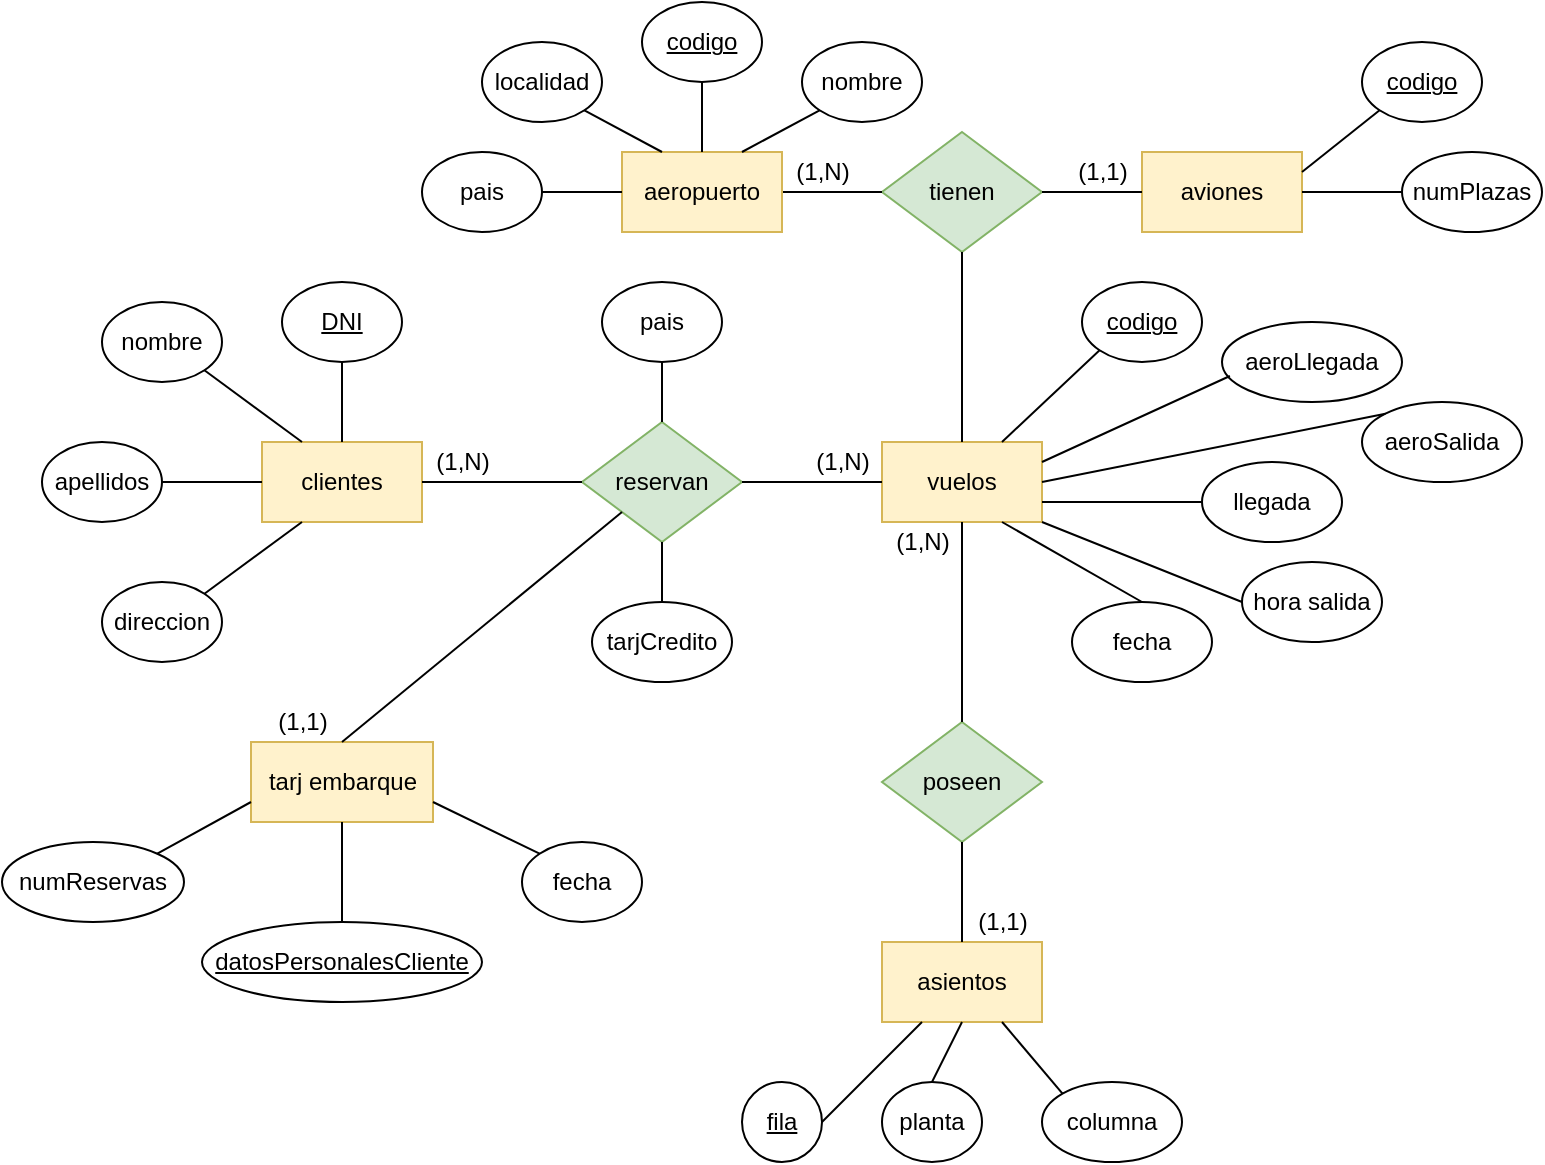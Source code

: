 <mxfile version="16.5.2" type="device"><diagram id="7TrLmr3nG__e6iu4f8vK" name="Page-1"><mxGraphModel dx="1422" dy="762" grid="1" gridSize="10" guides="1" tooltips="1" connect="1" arrows="1" fold="1" page="1" pageScale="1" pageWidth="827" pageHeight="1169" math="0" shadow="0"><root><mxCell id="0"/><mxCell id="1" parent="0"/><mxCell id="1jh8CpYGZ6ceSHBcOC_0-1" value="clientes" style="rounded=0;whiteSpace=wrap;html=1;fillColor=#fff2cc;strokeColor=#d6b656;" vertex="1" parent="1"><mxGeometry x="160" y="240" width="80" height="40" as="geometry"/></mxCell><mxCell id="1jh8CpYGZ6ceSHBcOC_0-2" value="tienen" style="rhombus;whiteSpace=wrap;html=1;fillColor=#d5e8d4;strokeColor=#82b366;" vertex="1" parent="1"><mxGeometry x="470" y="85" width="80" height="60" as="geometry"/></mxCell><mxCell id="1jh8CpYGZ6ceSHBcOC_0-3" value="" style="endArrow=none;html=1;rounded=0;entryX=1;entryY=0.5;entryDx=0;entryDy=0;exitX=0;exitY=0.5;exitDx=0;exitDy=0;" edge="1" parent="1" source="1jh8CpYGZ6ceSHBcOC_0-2" target="1jh8CpYGZ6ceSHBcOC_0-8"><mxGeometry width="50" height="50" relative="1" as="geometry"><mxPoint x="470" y="115" as="sourcePoint"/><mxPoint x="780" y="305" as="targetPoint"/></mxGeometry></mxCell><mxCell id="1jh8CpYGZ6ceSHBcOC_0-4" value="(1,N)" style="text;html=1;align=center;verticalAlign=middle;resizable=0;points=[];autosize=1;strokeColor=none;fillColor=none;" vertex="1" parent="1"><mxGeometry x="420" y="95" width="40" height="20" as="geometry"/></mxCell><mxCell id="1jh8CpYGZ6ceSHBcOC_0-5" value="numReservas" style="ellipse;whiteSpace=wrap;html=1;" vertex="1" parent="1"><mxGeometry x="30" y="440" width="91" height="40" as="geometry"/></mxCell><mxCell id="1jh8CpYGZ6ceSHBcOC_0-6" value="tarj embarque" style="rounded=0;whiteSpace=wrap;html=1;fillColor=#fff2cc;strokeColor=#d6b656;" vertex="1" parent="1"><mxGeometry x="154.5" y="390" width="91" height="40" as="geometry"/></mxCell><mxCell id="1jh8CpYGZ6ceSHBcOC_0-7" value="vuelos" style="rounded=0;whiteSpace=wrap;html=1;fillColor=#fff2cc;strokeColor=#d6b656;" vertex="1" parent="1"><mxGeometry x="470" y="240" width="80" height="40" as="geometry"/></mxCell><mxCell id="1jh8CpYGZ6ceSHBcOC_0-8" value="aeropuerto" style="rounded=0;whiteSpace=wrap;html=1;fillColor=#fff2cc;strokeColor=#d6b656;" vertex="1" parent="1"><mxGeometry x="340" y="95" width="80" height="40" as="geometry"/></mxCell><mxCell id="1jh8CpYGZ6ceSHBcOC_0-9" value="aviones" style="rounded=0;whiteSpace=wrap;html=1;fillColor=#fff2cc;strokeColor=#d6b656;" vertex="1" parent="1"><mxGeometry x="600" y="95" width="80" height="40" as="geometry"/></mxCell><mxCell id="1jh8CpYGZ6ceSHBcOC_0-10" value="asientos" style="rounded=0;whiteSpace=wrap;html=1;fillColor=#fff2cc;strokeColor=#d6b656;" vertex="1" parent="1"><mxGeometry x="470" y="490" width="80" height="40" as="geometry"/></mxCell><mxCell id="1jh8CpYGZ6ceSHBcOC_0-11" value="&lt;u&gt;datosPersonalesCliente&lt;/u&gt;" style="ellipse;whiteSpace=wrap;html=1;" vertex="1" parent="1"><mxGeometry x="130" y="480" width="140" height="40" as="geometry"/></mxCell><mxCell id="1jh8CpYGZ6ceSHBcOC_0-12" value="&lt;u&gt;fila&lt;/u&gt;" style="ellipse;whiteSpace=wrap;html=1;" vertex="1" parent="1"><mxGeometry x="400" y="560" width="40" height="40" as="geometry"/></mxCell><mxCell id="1jh8CpYGZ6ceSHBcOC_0-13" value="&lt;u&gt;codigo&lt;/u&gt;" style="ellipse;whiteSpace=wrap;html=1;" vertex="1" parent="1"><mxGeometry x="350" y="20" width="60" height="40" as="geometry"/></mxCell><mxCell id="1jh8CpYGZ6ceSHBcOC_0-16" value="columna" style="ellipse;whiteSpace=wrap;html=1;" vertex="1" parent="1"><mxGeometry x="550" y="560" width="70" height="40" as="geometry"/></mxCell><mxCell id="1jh8CpYGZ6ceSHBcOC_0-18" value="pais" style="ellipse;whiteSpace=wrap;html=1;" vertex="1" parent="1"><mxGeometry x="240" y="95" width="60" height="40" as="geometry"/></mxCell><mxCell id="1jh8CpYGZ6ceSHBcOC_0-20" value="localidad" style="ellipse;whiteSpace=wrap;html=1;" vertex="1" parent="1"><mxGeometry x="270" y="40" width="60" height="40" as="geometry"/></mxCell><mxCell id="1jh8CpYGZ6ceSHBcOC_0-21" value="nombre" style="ellipse;whiteSpace=wrap;html=1;" vertex="1" parent="1"><mxGeometry x="430" y="40" width="60" height="40" as="geometry"/></mxCell><mxCell id="1jh8CpYGZ6ceSHBcOC_0-23" value="&lt;u&gt;codigo&lt;/u&gt;" style="ellipse;whiteSpace=wrap;html=1;" vertex="1" parent="1"><mxGeometry x="710" y="40" width="60" height="40" as="geometry"/></mxCell><mxCell id="1jh8CpYGZ6ceSHBcOC_0-24" value="numPlazas" style="ellipse;whiteSpace=wrap;html=1;" vertex="1" parent="1"><mxGeometry x="730" y="95" width="70" height="40" as="geometry"/></mxCell><mxCell id="1jh8CpYGZ6ceSHBcOC_0-25" value="" style="endArrow=none;html=1;rounded=0;entryX=1;entryY=0.5;entryDx=0;entryDy=0;exitX=0;exitY=0.5;exitDx=0;exitDy=0;" edge="1" parent="1" source="1jh8CpYGZ6ceSHBcOC_0-24" target="1jh8CpYGZ6ceSHBcOC_0-9"><mxGeometry width="50" height="50" relative="1" as="geometry"><mxPoint x="610" y="125" as="sourcePoint"/><mxPoint x="710" y="125" as="targetPoint"/></mxGeometry></mxCell><mxCell id="1jh8CpYGZ6ceSHBcOC_0-26" value="" style="endArrow=none;html=1;rounded=0;entryX=0;entryY=1;entryDx=0;entryDy=0;exitX=1;exitY=0.25;exitDx=0;exitDy=0;" edge="1" parent="1" source="1jh8CpYGZ6ceSHBcOC_0-9" target="1jh8CpYGZ6ceSHBcOC_0-23"><mxGeometry width="50" height="50" relative="1" as="geometry"><mxPoint x="620" y="135" as="sourcePoint"/><mxPoint x="720" y="135" as="targetPoint"/></mxGeometry></mxCell><mxCell id="1jh8CpYGZ6ceSHBcOC_0-27" value="" style="endArrow=none;html=1;rounded=0;exitX=1;exitY=0.5;exitDx=0;exitDy=0;entryX=0;entryY=0.5;entryDx=0;entryDy=0;" edge="1" parent="1" source="1jh8CpYGZ6ceSHBcOC_0-2" target="1jh8CpYGZ6ceSHBcOC_0-9"><mxGeometry width="50" height="50" relative="1" as="geometry"><mxPoint x="514" y="160" as="sourcePoint"/><mxPoint x="564" y="160" as="targetPoint"/></mxGeometry></mxCell><mxCell id="1jh8CpYGZ6ceSHBcOC_0-30" value="" style="endArrow=none;html=1;rounded=0;entryX=0.75;entryY=0;entryDx=0;entryDy=0;exitX=0;exitY=1;exitDx=0;exitDy=0;" edge="1" parent="1" source="1jh8CpYGZ6ceSHBcOC_0-21" target="1jh8CpYGZ6ceSHBcOC_0-8"><mxGeometry width="50" height="50" relative="1" as="geometry"><mxPoint x="690" y="115" as="sourcePoint"/><mxPoint x="728.787" y="84.142" as="targetPoint"/></mxGeometry></mxCell><mxCell id="1jh8CpYGZ6ceSHBcOC_0-32" value="" style="endArrow=none;html=1;rounded=0;entryX=0.5;entryY=1;entryDx=0;entryDy=0;exitX=0.5;exitY=0;exitDx=0;exitDy=0;" edge="1" parent="1" source="1jh8CpYGZ6ceSHBcOC_0-8" target="1jh8CpYGZ6ceSHBcOC_0-13"><mxGeometry width="50" height="50" relative="1" as="geometry"><mxPoint x="700" y="125" as="sourcePoint"/><mxPoint x="738.787" y="94.142" as="targetPoint"/></mxGeometry></mxCell><mxCell id="1jh8CpYGZ6ceSHBcOC_0-33" value="" style="endArrow=none;html=1;rounded=0;entryX=1;entryY=1;entryDx=0;entryDy=0;exitX=0.25;exitY=0;exitDx=0;exitDy=0;" edge="1" parent="1" source="1jh8CpYGZ6ceSHBcOC_0-8" target="1jh8CpYGZ6ceSHBcOC_0-20"><mxGeometry width="50" height="50" relative="1" as="geometry"><mxPoint x="710" y="135" as="sourcePoint"/><mxPoint x="748.787" y="104.142" as="targetPoint"/></mxGeometry></mxCell><mxCell id="1jh8CpYGZ6ceSHBcOC_0-34" value="" style="endArrow=none;html=1;rounded=0;entryX=0;entryY=0.5;entryDx=0;entryDy=0;exitX=1;exitY=0.5;exitDx=0;exitDy=0;" edge="1" parent="1" source="1jh8CpYGZ6ceSHBcOC_0-18" target="1jh8CpYGZ6ceSHBcOC_0-8"><mxGeometry width="50" height="50" relative="1" as="geometry"><mxPoint x="720" y="145" as="sourcePoint"/><mxPoint x="758.787" y="114.142" as="targetPoint"/></mxGeometry></mxCell><mxCell id="1jh8CpYGZ6ceSHBcOC_0-35" value="(1,1)" style="text;html=1;align=center;verticalAlign=middle;resizable=0;points=[];autosize=1;strokeColor=none;fillColor=none;" vertex="1" parent="1"><mxGeometry x="560" y="95" width="40" height="20" as="geometry"/></mxCell><mxCell id="1jh8CpYGZ6ceSHBcOC_0-36" value="&lt;u&gt;codigo&lt;/u&gt;" style="ellipse;whiteSpace=wrap;html=1;" vertex="1" parent="1"><mxGeometry x="570" y="160" width="60" height="40" as="geometry"/></mxCell><mxCell id="1jh8CpYGZ6ceSHBcOC_0-37" value="llegada" style="ellipse;whiteSpace=wrap;html=1;" vertex="1" parent="1"><mxGeometry x="630" y="250" width="70" height="40" as="geometry"/></mxCell><mxCell id="1jh8CpYGZ6ceSHBcOC_0-38" value="aeroSalida" style="ellipse;whiteSpace=wrap;html=1;" vertex="1" parent="1"><mxGeometry x="710" y="220" width="80" height="40" as="geometry"/></mxCell><mxCell id="1jh8CpYGZ6ceSHBcOC_0-39" value="hora salida" style="ellipse;whiteSpace=wrap;html=1;" vertex="1" parent="1"><mxGeometry x="650" y="300" width="70" height="40" as="geometry"/></mxCell><mxCell id="1jh8CpYGZ6ceSHBcOC_0-40" value="aeroLlegada" style="ellipse;whiteSpace=wrap;html=1;" vertex="1" parent="1"><mxGeometry x="640" y="180" width="90" height="40" as="geometry"/></mxCell><mxCell id="1jh8CpYGZ6ceSHBcOC_0-41" value="fecha" style="ellipse;whiteSpace=wrap;html=1;" vertex="1" parent="1"><mxGeometry x="565" y="320" width="70" height="40" as="geometry"/></mxCell><mxCell id="1jh8CpYGZ6ceSHBcOC_0-42" value="" style="endArrow=none;html=1;rounded=0;entryX=0.75;entryY=0;entryDx=0;entryDy=0;exitX=0;exitY=1;exitDx=0;exitDy=0;" edge="1" parent="1" source="1jh8CpYGZ6ceSHBcOC_0-36" target="1jh8CpYGZ6ceSHBcOC_0-7"><mxGeometry width="50" height="50" relative="1" as="geometry"><mxPoint x="740" y="125" as="sourcePoint"/><mxPoint x="690" y="125" as="targetPoint"/></mxGeometry></mxCell><mxCell id="1jh8CpYGZ6ceSHBcOC_0-43" value="" style="endArrow=none;html=1;rounded=0;entryX=1;entryY=0.25;entryDx=0;entryDy=0;exitX=0.044;exitY=0.675;exitDx=0;exitDy=0;exitPerimeter=0;" edge="1" parent="1" source="1jh8CpYGZ6ceSHBcOC_0-40" target="1jh8CpYGZ6ceSHBcOC_0-7"><mxGeometry width="50" height="50" relative="1" as="geometry"><mxPoint x="750" y="135" as="sourcePoint"/><mxPoint x="700" y="135" as="targetPoint"/></mxGeometry></mxCell><mxCell id="1jh8CpYGZ6ceSHBcOC_0-44" value="" style="endArrow=none;html=1;rounded=0;entryX=1;entryY=0.5;entryDx=0;entryDy=0;exitX=0;exitY=0;exitDx=0;exitDy=0;" edge="1" parent="1" source="1jh8CpYGZ6ceSHBcOC_0-38" target="1jh8CpYGZ6ceSHBcOC_0-7"><mxGeometry width="50" height="50" relative="1" as="geometry"><mxPoint x="760" y="145" as="sourcePoint"/><mxPoint x="710" y="145" as="targetPoint"/></mxGeometry></mxCell><mxCell id="1jh8CpYGZ6ceSHBcOC_0-45" value="" style="endArrow=none;html=1;rounded=0;entryX=1;entryY=0.75;entryDx=0;entryDy=0;exitX=0;exitY=0.5;exitDx=0;exitDy=0;" edge="1" parent="1" source="1jh8CpYGZ6ceSHBcOC_0-37" target="1jh8CpYGZ6ceSHBcOC_0-7"><mxGeometry width="50" height="50" relative="1" as="geometry"><mxPoint x="770" y="155" as="sourcePoint"/><mxPoint x="720" y="155" as="targetPoint"/></mxGeometry></mxCell><mxCell id="1jh8CpYGZ6ceSHBcOC_0-46" value="" style="endArrow=none;html=1;rounded=0;entryX=1;entryY=1;entryDx=0;entryDy=0;exitX=0;exitY=0.5;exitDx=0;exitDy=0;" edge="1" parent="1" source="1jh8CpYGZ6ceSHBcOC_0-39" target="1jh8CpYGZ6ceSHBcOC_0-7"><mxGeometry width="50" height="50" relative="1" as="geometry"><mxPoint x="780" y="165" as="sourcePoint"/><mxPoint x="730" y="165" as="targetPoint"/></mxGeometry></mxCell><mxCell id="1jh8CpYGZ6ceSHBcOC_0-47" value="" style="endArrow=none;html=1;rounded=0;exitX=0.5;exitY=0;exitDx=0;exitDy=0;entryX=0.75;entryY=1;entryDx=0;entryDy=0;" edge="1" parent="1" source="1jh8CpYGZ6ceSHBcOC_0-41" target="1jh8CpYGZ6ceSHBcOC_0-7"><mxGeometry width="50" height="50" relative="1" as="geometry"><mxPoint x="790" y="175" as="sourcePoint"/><mxPoint x="510" y="280" as="targetPoint"/></mxGeometry></mxCell><mxCell id="1jh8CpYGZ6ceSHBcOC_0-48" value="" style="endArrow=none;html=1;rounded=0;entryX=0.5;entryY=1;entryDx=0;entryDy=0;exitX=0.5;exitY=0;exitDx=0;exitDy=0;" edge="1" parent="1" source="1jh8CpYGZ6ceSHBcOC_0-7" target="1jh8CpYGZ6ceSHBcOC_0-2"><mxGeometry width="50" height="50" relative="1" as="geometry"><mxPoint x="800" y="185" as="sourcePoint"/><mxPoint x="750" y="185" as="targetPoint"/></mxGeometry></mxCell><mxCell id="1jh8CpYGZ6ceSHBcOC_0-49" value="poseen" style="rhombus;whiteSpace=wrap;html=1;fillColor=#d5e8d4;strokeColor=#82b366;" vertex="1" parent="1"><mxGeometry x="470" y="380" width="80" height="60" as="geometry"/></mxCell><mxCell id="1jh8CpYGZ6ceSHBcOC_0-50" value="" style="endArrow=none;html=1;rounded=0;entryX=0.5;entryY=1;entryDx=0;entryDy=0;exitX=0.5;exitY=0;exitDx=0;exitDy=0;" edge="1" parent="1" source="1jh8CpYGZ6ceSHBcOC_0-49" target="1jh8CpYGZ6ceSHBcOC_0-7"><mxGeometry width="50" height="50" relative="1" as="geometry"><mxPoint x="740" y="125" as="sourcePoint"/><mxPoint x="690" y="125" as="targetPoint"/></mxGeometry></mxCell><mxCell id="1jh8CpYGZ6ceSHBcOC_0-51" value="" style="endArrow=none;html=1;rounded=0;entryX=0.5;entryY=1;entryDx=0;entryDy=0;exitX=0.5;exitY=0;exitDx=0;exitDy=0;" edge="1" parent="1" source="1jh8CpYGZ6ceSHBcOC_0-10" target="1jh8CpYGZ6ceSHBcOC_0-49"><mxGeometry width="50" height="50" relative="1" as="geometry"><mxPoint x="750" y="135" as="sourcePoint"/><mxPoint x="700" y="135" as="targetPoint"/></mxGeometry></mxCell><mxCell id="1jh8CpYGZ6ceSHBcOC_0-52" value="planta" style="ellipse;whiteSpace=wrap;html=1;" vertex="1" parent="1"><mxGeometry x="470" y="560" width="50" height="40" as="geometry"/></mxCell><mxCell id="1jh8CpYGZ6ceSHBcOC_0-53" value="" style="endArrow=none;html=1;rounded=0;exitX=1;exitY=0.5;exitDx=0;exitDy=0;entryX=0.25;entryY=1;entryDx=0;entryDy=0;" edge="1" parent="1" source="1jh8CpYGZ6ceSHBcOC_0-12" target="1jh8CpYGZ6ceSHBcOC_0-10"><mxGeometry width="50" height="50" relative="1" as="geometry"><mxPoint x="610" y="330" as="sourcePoint"/><mxPoint x="540" y="290" as="targetPoint"/></mxGeometry></mxCell><mxCell id="1jh8CpYGZ6ceSHBcOC_0-54" value="" style="endArrow=none;html=1;rounded=0;exitX=0.5;exitY=0;exitDx=0;exitDy=0;entryX=0.5;entryY=1;entryDx=0;entryDy=0;" edge="1" parent="1" source="1jh8CpYGZ6ceSHBcOC_0-52" target="1jh8CpYGZ6ceSHBcOC_0-10"><mxGeometry width="50" height="50" relative="1" as="geometry"><mxPoint x="620" y="340" as="sourcePoint"/><mxPoint x="550" y="300" as="targetPoint"/></mxGeometry></mxCell><mxCell id="1jh8CpYGZ6ceSHBcOC_0-55" value="" style="endArrow=none;html=1;rounded=0;exitX=0;exitY=0;exitDx=0;exitDy=0;entryX=0.75;entryY=1;entryDx=0;entryDy=0;" edge="1" parent="1" source="1jh8CpYGZ6ceSHBcOC_0-16" target="1jh8CpYGZ6ceSHBcOC_0-10"><mxGeometry width="50" height="50" relative="1" as="geometry"><mxPoint x="630" y="350" as="sourcePoint"/><mxPoint x="560" y="310" as="targetPoint"/></mxGeometry></mxCell><mxCell id="1jh8CpYGZ6ceSHBcOC_0-56" value="(1,1)" style="text;html=1;align=center;verticalAlign=middle;resizable=0;points=[];autosize=1;strokeColor=none;fillColor=none;" vertex="1" parent="1"><mxGeometry x="510" y="470" width="40" height="20" as="geometry"/></mxCell><mxCell id="1jh8CpYGZ6ceSHBcOC_0-57" value="(1,N)" style="text;html=1;align=center;verticalAlign=middle;resizable=0;points=[];autosize=1;strokeColor=none;fillColor=none;" vertex="1" parent="1"><mxGeometry x="470" y="280" width="40" height="20" as="geometry"/></mxCell><mxCell id="1jh8CpYGZ6ceSHBcOC_0-58" value="reservan" style="rhombus;whiteSpace=wrap;html=1;fillColor=#d5e8d4;strokeColor=#82b366;" vertex="1" parent="1"><mxGeometry x="320" y="230" width="80" height="60" as="geometry"/></mxCell><mxCell id="1jh8CpYGZ6ceSHBcOC_0-59" value="pais" style="ellipse;whiteSpace=wrap;html=1;" vertex="1" parent="1"><mxGeometry x="330" y="160" width="60" height="40" as="geometry"/></mxCell><mxCell id="1jh8CpYGZ6ceSHBcOC_0-60" value="" style="endArrow=none;html=1;rounded=0;exitX=0.5;exitY=1;exitDx=0;exitDy=0;entryX=0.5;entryY=0;entryDx=0;entryDy=0;" edge="1" parent="1" source="1jh8CpYGZ6ceSHBcOC_0-59" target="1jh8CpYGZ6ceSHBcOC_0-58"><mxGeometry width="50" height="50" relative="1" as="geometry"><mxPoint x="690" y="115" as="sourcePoint"/><mxPoint x="420" y="220" as="targetPoint"/></mxGeometry></mxCell><mxCell id="1jh8CpYGZ6ceSHBcOC_0-61" value="tarjCredito" style="ellipse;whiteSpace=wrap;html=1;" vertex="1" parent="1"><mxGeometry x="325" y="320" width="70" height="40" as="geometry"/></mxCell><mxCell id="1jh8CpYGZ6ceSHBcOC_0-62" value="" style="endArrow=none;html=1;rounded=0;exitX=0.5;exitY=0;exitDx=0;exitDy=0;entryX=0.5;entryY=1;entryDx=0;entryDy=0;" edge="1" parent="1" source="1jh8CpYGZ6ceSHBcOC_0-61" target="1jh8CpYGZ6ceSHBcOC_0-58"><mxGeometry width="50" height="50" relative="1" as="geometry"><mxPoint x="370" y="210" as="sourcePoint"/><mxPoint x="370" y="240" as="targetPoint"/></mxGeometry></mxCell><mxCell id="1jh8CpYGZ6ceSHBcOC_0-63" value="" style="endArrow=none;html=1;rounded=0;exitX=0;exitY=0.5;exitDx=0;exitDy=0;entryX=1;entryY=0.5;entryDx=0;entryDy=0;" edge="1" parent="1" source="1jh8CpYGZ6ceSHBcOC_0-7" target="1jh8CpYGZ6ceSHBcOC_0-58"><mxGeometry width="50" height="50" relative="1" as="geometry"><mxPoint x="380" y="220" as="sourcePoint"/><mxPoint x="380" y="250" as="targetPoint"/></mxGeometry></mxCell><mxCell id="1jh8CpYGZ6ceSHBcOC_0-64" value="" style="endArrow=none;html=1;rounded=0;exitX=0;exitY=0.5;exitDx=0;exitDy=0;entryX=1;entryY=0.5;entryDx=0;entryDy=0;" edge="1" parent="1" source="1jh8CpYGZ6ceSHBcOC_0-58" target="1jh8CpYGZ6ceSHBcOC_0-1"><mxGeometry width="50" height="50" relative="1" as="geometry"><mxPoint x="480" y="270" as="sourcePoint"/><mxPoint x="410" y="270" as="targetPoint"/></mxGeometry></mxCell><mxCell id="1jh8CpYGZ6ceSHBcOC_0-65" value="(1,N)" style="text;html=1;align=center;verticalAlign=middle;resizable=0;points=[];autosize=1;strokeColor=none;fillColor=none;" vertex="1" parent="1"><mxGeometry x="430" y="240" width="40" height="20" as="geometry"/></mxCell><mxCell id="1jh8CpYGZ6ceSHBcOC_0-67" value="(1,N)" style="text;html=1;align=center;verticalAlign=middle;resizable=0;points=[];autosize=1;strokeColor=none;fillColor=none;" vertex="1" parent="1"><mxGeometry x="240" y="240" width="40" height="20" as="geometry"/></mxCell><mxCell id="1jh8CpYGZ6ceSHBcOC_0-68" value="&lt;u&gt;DNI&lt;/u&gt;" style="ellipse;whiteSpace=wrap;html=1;" vertex="1" parent="1"><mxGeometry x="170" y="160" width="60" height="40" as="geometry"/></mxCell><mxCell id="1jh8CpYGZ6ceSHBcOC_0-69" value="nombre" style="ellipse;whiteSpace=wrap;html=1;" vertex="1" parent="1"><mxGeometry x="80" y="170" width="60" height="40" as="geometry"/></mxCell><mxCell id="1jh8CpYGZ6ceSHBcOC_0-70" value="apellidos" style="ellipse;whiteSpace=wrap;html=1;" vertex="1" parent="1"><mxGeometry x="50" y="240" width="60" height="40" as="geometry"/></mxCell><mxCell id="1jh8CpYGZ6ceSHBcOC_0-71" value="direccion" style="ellipse;whiteSpace=wrap;html=1;" vertex="1" parent="1"><mxGeometry x="80" y="310" width="60" height="40" as="geometry"/></mxCell><mxCell id="1jh8CpYGZ6ceSHBcOC_0-72" value="fecha" style="ellipse;whiteSpace=wrap;html=1;" vertex="1" parent="1"><mxGeometry x="290" y="440" width="60" height="40" as="geometry"/></mxCell><mxCell id="1jh8CpYGZ6ceSHBcOC_0-73" value="" style="endArrow=none;html=1;rounded=0;entryX=1;entryY=0.75;entryDx=0;entryDy=0;exitX=0;exitY=0;exitDx=0;exitDy=0;" edge="1" parent="1" source="1jh8CpYGZ6ceSHBcOC_0-72" target="1jh8CpYGZ6ceSHBcOC_0-6"><mxGeometry width="50" height="50" relative="1" as="geometry"><mxPoint x="520" y="390" as="sourcePoint"/><mxPoint x="520" y="290" as="targetPoint"/></mxGeometry></mxCell><mxCell id="1jh8CpYGZ6ceSHBcOC_0-74" value="" style="endArrow=none;html=1;rounded=0;entryX=0.5;entryY=1;entryDx=0;entryDy=0;exitX=0.5;exitY=0;exitDx=0;exitDy=0;" edge="1" parent="1" source="1jh8CpYGZ6ceSHBcOC_0-11" target="1jh8CpYGZ6ceSHBcOC_0-6"><mxGeometry width="50" height="50" relative="1" as="geometry"><mxPoint x="530" y="400" as="sourcePoint"/><mxPoint x="530" y="300" as="targetPoint"/></mxGeometry></mxCell><mxCell id="1jh8CpYGZ6ceSHBcOC_0-75" value="" style="endArrow=none;html=1;rounded=0;entryX=0;entryY=0.75;entryDx=0;entryDy=0;exitX=1;exitY=0;exitDx=0;exitDy=0;" edge="1" parent="1" source="1jh8CpYGZ6ceSHBcOC_0-5" target="1jh8CpYGZ6ceSHBcOC_0-6"><mxGeometry width="50" height="50" relative="1" as="geometry"><mxPoint x="540" y="410" as="sourcePoint"/><mxPoint x="540" y="310" as="targetPoint"/></mxGeometry></mxCell><mxCell id="1jh8CpYGZ6ceSHBcOC_0-76" value="" style="endArrow=none;html=1;rounded=0;entryX=0.5;entryY=0;entryDx=0;entryDy=0;exitX=0;exitY=1;exitDx=0;exitDy=0;" edge="1" parent="1" source="1jh8CpYGZ6ceSHBcOC_0-58" target="1jh8CpYGZ6ceSHBcOC_0-6"><mxGeometry width="50" height="50" relative="1" as="geometry"><mxPoint x="550" y="420" as="sourcePoint"/><mxPoint x="550" y="320" as="targetPoint"/></mxGeometry></mxCell><mxCell id="1jh8CpYGZ6ceSHBcOC_0-77" value="" style="endArrow=none;html=1;rounded=0;entryX=0.5;entryY=0;entryDx=0;entryDy=0;exitX=0.5;exitY=1;exitDx=0;exitDy=0;" edge="1" parent="1" source="1jh8CpYGZ6ceSHBcOC_0-68" target="1jh8CpYGZ6ceSHBcOC_0-1"><mxGeometry width="50" height="50" relative="1" as="geometry"><mxPoint x="560" y="430" as="sourcePoint"/><mxPoint x="560" y="330" as="targetPoint"/></mxGeometry></mxCell><mxCell id="1jh8CpYGZ6ceSHBcOC_0-78" value="" style="endArrow=none;html=1;rounded=0;entryX=1;entryY=1;entryDx=0;entryDy=0;exitX=0.25;exitY=0;exitDx=0;exitDy=0;" edge="1" parent="1" source="1jh8CpYGZ6ceSHBcOC_0-1" target="1jh8CpYGZ6ceSHBcOC_0-69"><mxGeometry width="50" height="50" relative="1" as="geometry"><mxPoint x="570" y="440" as="sourcePoint"/><mxPoint x="570" y="340" as="targetPoint"/></mxGeometry></mxCell><mxCell id="1jh8CpYGZ6ceSHBcOC_0-79" value="" style="endArrow=none;html=1;rounded=0;entryX=1;entryY=0.5;entryDx=0;entryDy=0;exitX=0;exitY=0.5;exitDx=0;exitDy=0;" edge="1" parent="1" source="1jh8CpYGZ6ceSHBcOC_0-1" target="1jh8CpYGZ6ceSHBcOC_0-70"><mxGeometry width="50" height="50" relative="1" as="geometry"><mxPoint x="580" y="450" as="sourcePoint"/><mxPoint x="580" y="350" as="targetPoint"/></mxGeometry></mxCell><mxCell id="1jh8CpYGZ6ceSHBcOC_0-80" value="" style="endArrow=none;html=1;rounded=0;entryX=1;entryY=0;entryDx=0;entryDy=0;exitX=0.25;exitY=1;exitDx=0;exitDy=0;" edge="1" parent="1" source="1jh8CpYGZ6ceSHBcOC_0-1" target="1jh8CpYGZ6ceSHBcOC_0-71"><mxGeometry width="50" height="50" relative="1" as="geometry"><mxPoint x="590" y="460" as="sourcePoint"/><mxPoint x="590" y="360" as="targetPoint"/></mxGeometry></mxCell><mxCell id="1jh8CpYGZ6ceSHBcOC_0-81" value="(1,1)" style="text;html=1;align=center;verticalAlign=middle;resizable=0;points=[];autosize=1;strokeColor=none;fillColor=none;" vertex="1" parent="1"><mxGeometry x="160" y="370" width="40" height="20" as="geometry"/></mxCell></root></mxGraphModel></diagram></mxfile>